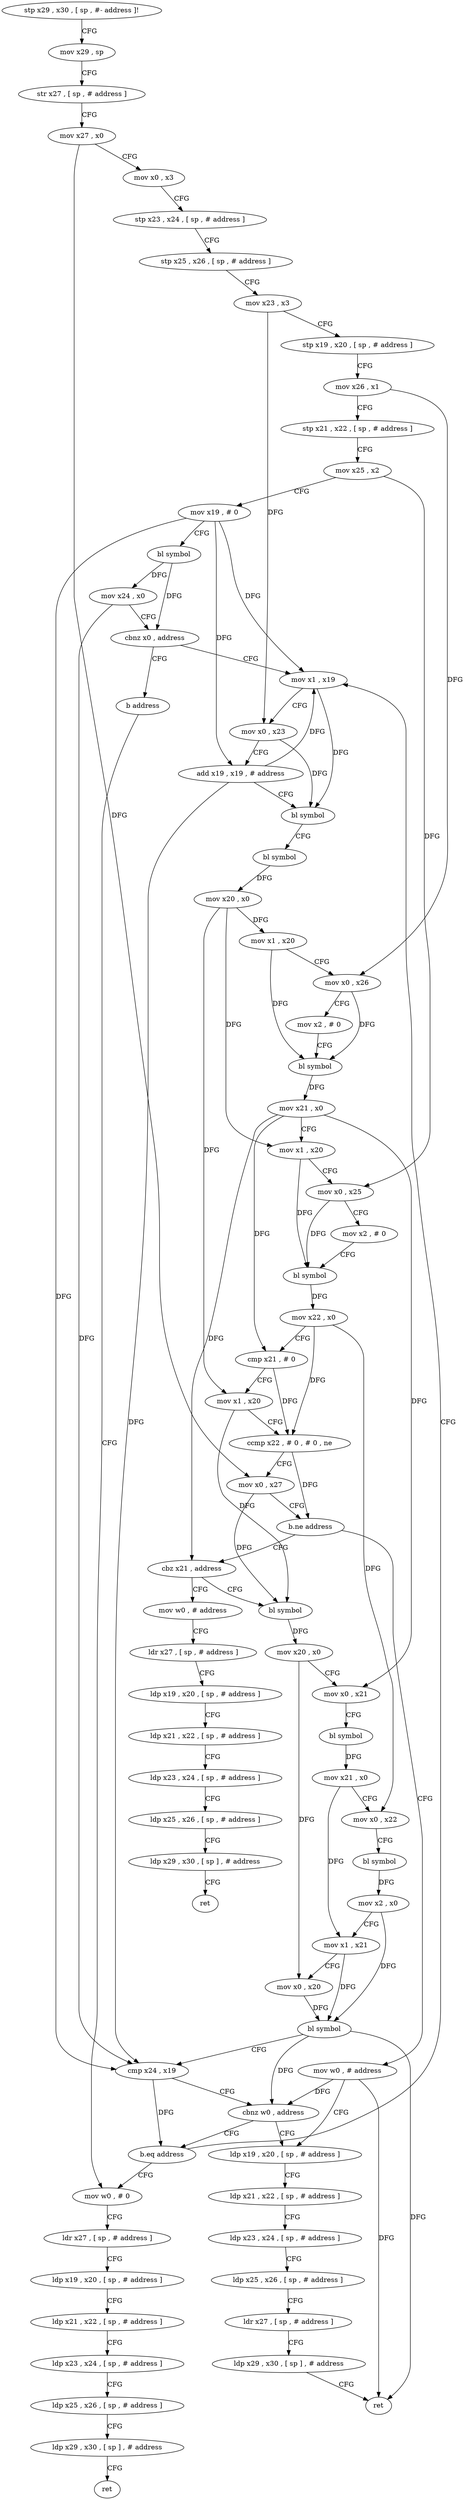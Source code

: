 digraph "func" {
"93560" [label = "stp x29 , x30 , [ sp , #- address ]!" ]
"93564" [label = "mov x29 , sp" ]
"93568" [label = "str x27 , [ sp , # address ]" ]
"93572" [label = "mov x27 , x0" ]
"93576" [label = "mov x0 , x3" ]
"93580" [label = "stp x23 , x24 , [ sp , # address ]" ]
"93584" [label = "stp x25 , x26 , [ sp , # address ]" ]
"93588" [label = "mov x23 , x3" ]
"93592" [label = "stp x19 , x20 , [ sp , # address ]" ]
"93596" [label = "mov x26 , x1" ]
"93600" [label = "stp x21 , x22 , [ sp , # address ]" ]
"93604" [label = "mov x25 , x2" ]
"93608" [label = "mov x19 , # 0" ]
"93612" [label = "bl symbol" ]
"93616" [label = "mov x24 , x0" ]
"93620" [label = "cbnz x0 , address" ]
"93692" [label = "mov x1 , x19" ]
"93624" [label = "b address" ]
"93696" [label = "mov x0 , x23" ]
"93700" [label = "add x19 , x19 , # address" ]
"93704" [label = "bl symbol" ]
"93708" [label = "bl symbol" ]
"93712" [label = "mov x20 , x0" ]
"93716" [label = "mov x1 , x20" ]
"93720" [label = "mov x0 , x26" ]
"93724" [label = "mov x2 , # 0" ]
"93728" [label = "bl symbol" ]
"93732" [label = "mov x21 , x0" ]
"93736" [label = "mov x1 , x20" ]
"93740" [label = "mov x0 , x25" ]
"93744" [label = "mov x2 , # 0" ]
"93748" [label = "bl symbol" ]
"93752" [label = "mov x22 , x0" ]
"93756" [label = "cmp x21 , # 0" ]
"93760" [label = "mov x1 , x20" ]
"93764" [label = "ccmp x22 , # 0 , # 0 , ne" ]
"93768" [label = "mov x0 , x27" ]
"93772" [label = "b.ne address" ]
"93632" [label = "cbz x21 , address" ]
"93776" [label = "mov w0 , # address" ]
"93808" [label = "mov w0 , # 0" ]
"93840" [label = "mov w0 , # address" ]
"93636" [label = "bl symbol" ]
"93780" [label = "ldp x19 , x20 , [ sp , # address ]" ]
"93812" [label = "ldr x27 , [ sp , # address ]" ]
"93816" [label = "ldp x19 , x20 , [ sp , # address ]" ]
"93820" [label = "ldp x21 , x22 , [ sp , # address ]" ]
"93824" [label = "ldp x23 , x24 , [ sp , # address ]" ]
"93828" [label = "ldp x25 , x26 , [ sp , # address ]" ]
"93832" [label = "ldp x29 , x30 , [ sp ] , # address" ]
"93836" [label = "ret" ]
"93844" [label = "ldr x27 , [ sp , # address ]" ]
"93848" [label = "ldp x19 , x20 , [ sp , # address ]" ]
"93852" [label = "ldp x21 , x22 , [ sp , # address ]" ]
"93856" [label = "ldp x23 , x24 , [ sp , # address ]" ]
"93860" [label = "ldp x25 , x26 , [ sp , # address ]" ]
"93864" [label = "ldp x29 , x30 , [ sp ] , # address" ]
"93868" [label = "ret" ]
"93640" [label = "mov x20 , x0" ]
"93644" [label = "mov x0 , x21" ]
"93648" [label = "bl symbol" ]
"93652" [label = "mov x21 , x0" ]
"93656" [label = "mov x0 , x22" ]
"93660" [label = "bl symbol" ]
"93664" [label = "mov x2 , x0" ]
"93668" [label = "mov x1 , x21" ]
"93672" [label = "mov x0 , x20" ]
"93676" [label = "bl symbol" ]
"93680" [label = "cmp x24 , x19" ]
"93684" [label = "cbnz w0 , address" ]
"93688" [label = "b.eq address" ]
"93784" [label = "ldp x21 , x22 , [ sp , # address ]" ]
"93788" [label = "ldp x23 , x24 , [ sp , # address ]" ]
"93792" [label = "ldp x25 , x26 , [ sp , # address ]" ]
"93796" [label = "ldr x27 , [ sp , # address ]" ]
"93800" [label = "ldp x29 , x30 , [ sp ] , # address" ]
"93804" [label = "ret" ]
"93560" -> "93564" [ label = "CFG" ]
"93564" -> "93568" [ label = "CFG" ]
"93568" -> "93572" [ label = "CFG" ]
"93572" -> "93576" [ label = "CFG" ]
"93572" -> "93768" [ label = "DFG" ]
"93576" -> "93580" [ label = "CFG" ]
"93580" -> "93584" [ label = "CFG" ]
"93584" -> "93588" [ label = "CFG" ]
"93588" -> "93592" [ label = "CFG" ]
"93588" -> "93696" [ label = "DFG" ]
"93592" -> "93596" [ label = "CFG" ]
"93596" -> "93600" [ label = "CFG" ]
"93596" -> "93720" [ label = "DFG" ]
"93600" -> "93604" [ label = "CFG" ]
"93604" -> "93608" [ label = "CFG" ]
"93604" -> "93740" [ label = "DFG" ]
"93608" -> "93612" [ label = "CFG" ]
"93608" -> "93692" [ label = "DFG" ]
"93608" -> "93700" [ label = "DFG" ]
"93608" -> "93680" [ label = "DFG" ]
"93612" -> "93616" [ label = "DFG" ]
"93612" -> "93620" [ label = "DFG" ]
"93616" -> "93620" [ label = "CFG" ]
"93616" -> "93680" [ label = "DFG" ]
"93620" -> "93692" [ label = "CFG" ]
"93620" -> "93624" [ label = "CFG" ]
"93692" -> "93696" [ label = "CFG" ]
"93692" -> "93704" [ label = "DFG" ]
"93624" -> "93808" [ label = "CFG" ]
"93696" -> "93700" [ label = "CFG" ]
"93696" -> "93704" [ label = "DFG" ]
"93700" -> "93704" [ label = "CFG" ]
"93700" -> "93692" [ label = "DFG" ]
"93700" -> "93680" [ label = "DFG" ]
"93704" -> "93708" [ label = "CFG" ]
"93708" -> "93712" [ label = "DFG" ]
"93712" -> "93716" [ label = "DFG" ]
"93712" -> "93736" [ label = "DFG" ]
"93712" -> "93760" [ label = "DFG" ]
"93716" -> "93720" [ label = "CFG" ]
"93716" -> "93728" [ label = "DFG" ]
"93720" -> "93724" [ label = "CFG" ]
"93720" -> "93728" [ label = "DFG" ]
"93724" -> "93728" [ label = "CFG" ]
"93728" -> "93732" [ label = "DFG" ]
"93732" -> "93736" [ label = "CFG" ]
"93732" -> "93756" [ label = "DFG" ]
"93732" -> "93632" [ label = "DFG" ]
"93732" -> "93644" [ label = "DFG" ]
"93736" -> "93740" [ label = "CFG" ]
"93736" -> "93748" [ label = "DFG" ]
"93740" -> "93744" [ label = "CFG" ]
"93740" -> "93748" [ label = "DFG" ]
"93744" -> "93748" [ label = "CFG" ]
"93748" -> "93752" [ label = "DFG" ]
"93752" -> "93756" [ label = "CFG" ]
"93752" -> "93764" [ label = "DFG" ]
"93752" -> "93656" [ label = "DFG" ]
"93756" -> "93760" [ label = "CFG" ]
"93756" -> "93764" [ label = "DFG" ]
"93760" -> "93764" [ label = "CFG" ]
"93760" -> "93636" [ label = "DFG" ]
"93764" -> "93768" [ label = "CFG" ]
"93764" -> "93772" [ label = "DFG" ]
"93768" -> "93772" [ label = "CFG" ]
"93768" -> "93636" [ label = "DFG" ]
"93772" -> "93632" [ label = "CFG" ]
"93772" -> "93776" [ label = "CFG" ]
"93632" -> "93840" [ label = "CFG" ]
"93632" -> "93636" [ label = "CFG" ]
"93776" -> "93780" [ label = "CFG" ]
"93776" -> "93684" [ label = "DFG" ]
"93776" -> "93804" [ label = "DFG" ]
"93808" -> "93812" [ label = "CFG" ]
"93840" -> "93844" [ label = "CFG" ]
"93636" -> "93640" [ label = "DFG" ]
"93780" -> "93784" [ label = "CFG" ]
"93812" -> "93816" [ label = "CFG" ]
"93816" -> "93820" [ label = "CFG" ]
"93820" -> "93824" [ label = "CFG" ]
"93824" -> "93828" [ label = "CFG" ]
"93828" -> "93832" [ label = "CFG" ]
"93832" -> "93836" [ label = "CFG" ]
"93844" -> "93848" [ label = "CFG" ]
"93848" -> "93852" [ label = "CFG" ]
"93852" -> "93856" [ label = "CFG" ]
"93856" -> "93860" [ label = "CFG" ]
"93860" -> "93864" [ label = "CFG" ]
"93864" -> "93868" [ label = "CFG" ]
"93640" -> "93644" [ label = "CFG" ]
"93640" -> "93672" [ label = "DFG" ]
"93644" -> "93648" [ label = "CFG" ]
"93648" -> "93652" [ label = "DFG" ]
"93652" -> "93656" [ label = "CFG" ]
"93652" -> "93668" [ label = "DFG" ]
"93656" -> "93660" [ label = "CFG" ]
"93660" -> "93664" [ label = "DFG" ]
"93664" -> "93668" [ label = "CFG" ]
"93664" -> "93676" [ label = "DFG" ]
"93668" -> "93672" [ label = "CFG" ]
"93668" -> "93676" [ label = "DFG" ]
"93672" -> "93676" [ label = "DFG" ]
"93676" -> "93680" [ label = "CFG" ]
"93676" -> "93684" [ label = "DFG" ]
"93676" -> "93804" [ label = "DFG" ]
"93680" -> "93684" [ label = "CFG" ]
"93680" -> "93688" [ label = "DFG" ]
"93684" -> "93780" [ label = "CFG" ]
"93684" -> "93688" [ label = "CFG" ]
"93688" -> "93808" [ label = "CFG" ]
"93688" -> "93692" [ label = "CFG" ]
"93784" -> "93788" [ label = "CFG" ]
"93788" -> "93792" [ label = "CFG" ]
"93792" -> "93796" [ label = "CFG" ]
"93796" -> "93800" [ label = "CFG" ]
"93800" -> "93804" [ label = "CFG" ]
}
